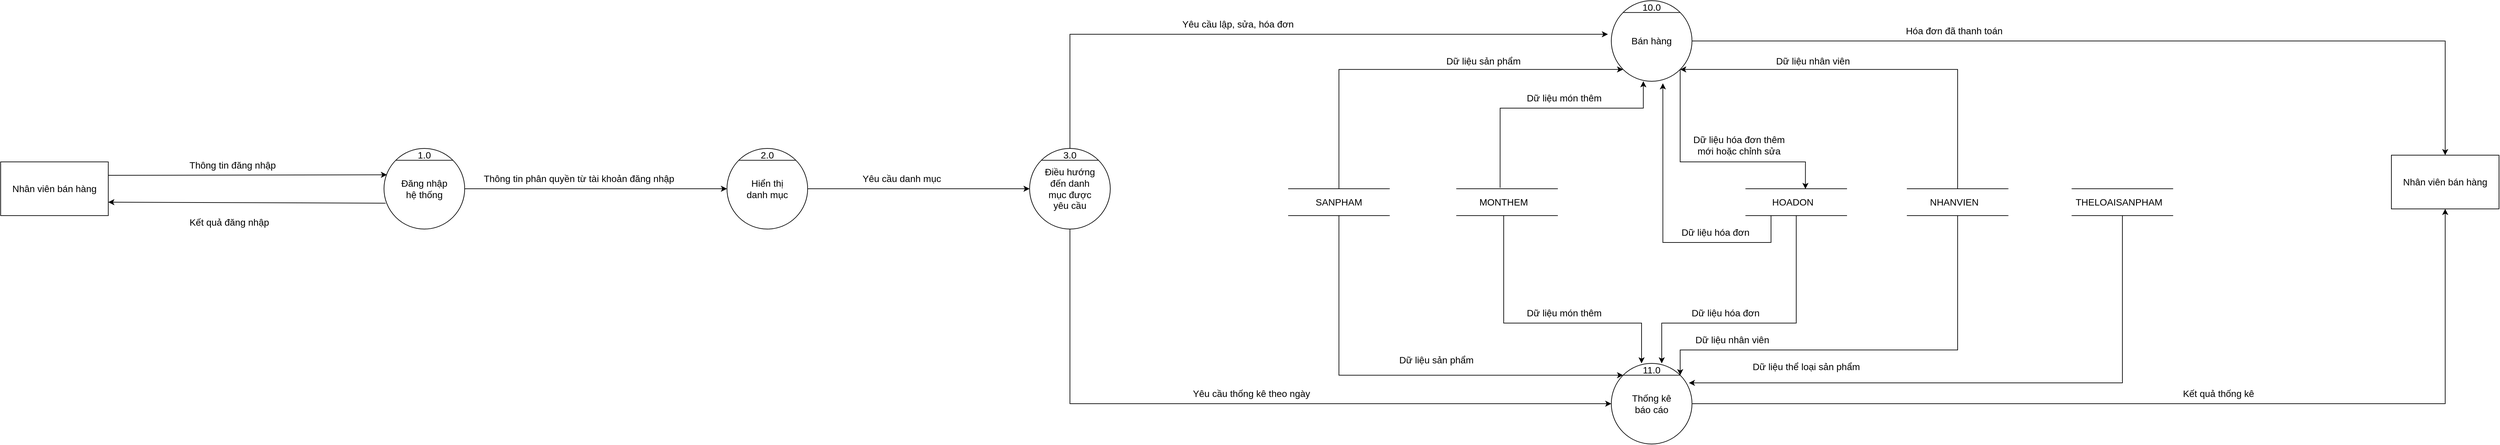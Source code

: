 <mxfile version="16.4.11" type="device"><diagram id="8fS0iw5n48mS7J7emD_R" name="Page-1"><mxGraphModel dx="4437" dy="1165" grid="1" gridSize="10" guides="1" tooltips="1" connect="1" arrows="1" fold="1" page="1" pageScale="1" pageWidth="850" pageHeight="1100" math="0" shadow="0"><root><mxCell id="0"/><mxCell id="1" parent="0"/><mxCell id="cIFubNgSG0p1JCFQkQVh-1" value="" style="rounded=0;whiteSpace=wrap;html=1;" vertex="1" parent="1"><mxGeometry x="-2360" y="410" width="160" height="80" as="geometry"/></mxCell><mxCell id="cIFubNgSG0p1JCFQkQVh-2" value="&lt;span style=&quot;font-size: 14px&quot;&gt;Nhân viên bán hàng&lt;/span&gt;" style="text;html=1;strokeColor=none;fillColor=none;align=center;verticalAlign=middle;whiteSpace=wrap;rounded=0;" vertex="1" parent="1"><mxGeometry x="-2345" y="435" width="130" height="30" as="geometry"/></mxCell><mxCell id="cIFubNgSG0p1JCFQkQVh-3" value="" style="ellipse;whiteSpace=wrap;html=1;aspect=fixed;" vertex="1" parent="1"><mxGeometry x="-1790" y="390" width="120" height="120" as="geometry"/></mxCell><mxCell id="cIFubNgSG0p1JCFQkQVh-4" value="" style="endArrow=none;html=1;rounded=0;exitX=0;exitY=0;exitDx=0;exitDy=0;entryX=1;entryY=0;entryDx=0;entryDy=0;" edge="1" parent="1" source="cIFubNgSG0p1JCFQkQVh-3" target="cIFubNgSG0p1JCFQkQVh-3"><mxGeometry width="50" height="50" relative="1" as="geometry"><mxPoint x="-1450" y="945" as="sourcePoint"/><mxPoint x="-1400" y="895" as="targetPoint"/></mxGeometry></mxCell><mxCell id="cIFubNgSG0p1JCFQkQVh-5" value="&lt;span style=&quot;font-size: 14px&quot;&gt;Đăng nhập hệ thống&lt;/span&gt;" style="text;html=1;strokeColor=none;fillColor=none;align=center;verticalAlign=middle;whiteSpace=wrap;rounded=0;" vertex="1" parent="1"><mxGeometry x="-1770" y="435" width="80" height="30" as="geometry"/></mxCell><mxCell id="cIFubNgSG0p1JCFQkQVh-6" value="1.0" style="text;html=1;strokeColor=none;fillColor=none;align=center;verticalAlign=middle;whiteSpace=wrap;rounded=0;fontSize=14;" vertex="1" parent="1"><mxGeometry x="-1745" y="390" width="30" height="20" as="geometry"/></mxCell><mxCell id="cIFubNgSG0p1JCFQkQVh-7" value="" style="ellipse;whiteSpace=wrap;html=1;aspect=fixed;" vertex="1" parent="1"><mxGeometry x="-830" y="390" width="120" height="120" as="geometry"/></mxCell><mxCell id="cIFubNgSG0p1JCFQkQVh-8" value="" style="endArrow=none;html=1;rounded=0;exitX=0;exitY=0;exitDx=0;exitDy=0;entryX=1;entryY=0;entryDx=0;entryDy=0;" edge="1" parent="1" source="cIFubNgSG0p1JCFQkQVh-7" target="cIFubNgSG0p1JCFQkQVh-7"><mxGeometry width="50" height="50" relative="1" as="geometry"><mxPoint x="-490" y="945" as="sourcePoint"/><mxPoint x="-440" y="895" as="targetPoint"/></mxGeometry></mxCell><mxCell id="cIFubNgSG0p1JCFQkQVh-9" value="&lt;span style=&quot;font-size: 14px&quot;&gt;Điều hướng đến danh mục được yêu cầu&lt;/span&gt;" style="text;html=1;strokeColor=none;fillColor=none;align=center;verticalAlign=middle;whiteSpace=wrap;rounded=0;" vertex="1" parent="1"><mxGeometry x="-810" y="435" width="80" height="30" as="geometry"/></mxCell><mxCell id="cIFubNgSG0p1JCFQkQVh-10" value="3.0" style="text;html=1;strokeColor=none;fillColor=none;align=center;verticalAlign=middle;whiteSpace=wrap;rounded=0;fontSize=14;" vertex="1" parent="1"><mxGeometry x="-785" y="390" width="30" height="20" as="geometry"/></mxCell><mxCell id="cIFubNgSG0p1JCFQkQVh-11" value="" style="endArrow=classic;html=1;rounded=0;fontSize=14;exitX=1;exitY=0.25;exitDx=0;exitDy=0;entryX=0.037;entryY=0.327;entryDx=0;entryDy=0;entryPerimeter=0;" edge="1" parent="1" source="cIFubNgSG0p1JCFQkQVh-1" target="cIFubNgSG0p1JCFQkQVh-3"><mxGeometry width="50" height="50" relative="1" as="geometry"><mxPoint x="-1530" y="640" as="sourcePoint"/><mxPoint x="-1480" y="590" as="targetPoint"/></mxGeometry></mxCell><mxCell id="cIFubNgSG0p1JCFQkQVh-12" value="" style="endArrow=classic;html=1;rounded=0;fontSize=14;exitX=0.02;exitY=0.679;exitDx=0;exitDy=0;exitPerimeter=0;" edge="1" parent="1" source="cIFubNgSG0p1JCFQkQVh-3"><mxGeometry width="50" height="50" relative="1" as="geometry"><mxPoint x="-2190" y="440" as="sourcePoint"/><mxPoint x="-2200" y="470" as="targetPoint"/></mxGeometry></mxCell><mxCell id="cIFubNgSG0p1JCFQkQVh-13" value="Thông tin đăng nhập" style="text;html=1;strokeColor=none;fillColor=none;align=center;verticalAlign=middle;whiteSpace=wrap;rounded=0;fontSize=14;" vertex="1" parent="1"><mxGeometry x="-2100" y="400" width="170" height="30" as="geometry"/></mxCell><mxCell id="cIFubNgSG0p1JCFQkQVh-14" value="Kết quả đăng nhập" style="text;html=1;strokeColor=none;fillColor=none;align=center;verticalAlign=middle;whiteSpace=wrap;rounded=0;fontSize=14;" vertex="1" parent="1"><mxGeometry x="-2110" y="485" width="180" height="30" as="geometry"/></mxCell><mxCell id="cIFubNgSG0p1JCFQkQVh-15" value="" style="endArrow=classic;html=1;rounded=0;fontSize=14;exitX=1;exitY=0.25;exitDx=0;exitDy=0;entryX=0;entryY=0.5;entryDx=0;entryDy=0;" edge="1" parent="1" target="cIFubNgSG0p1JCFQkQVh-17"><mxGeometry width="50" height="50" relative="1" as="geometry"><mxPoint x="-1670" y="450.05" as="sourcePoint"/><mxPoint x="-1320" y="449" as="targetPoint"/></mxGeometry></mxCell><mxCell id="cIFubNgSG0p1JCFQkQVh-16" value="Thông tin phân quyền từ tài khoản đăng nhập" style="text;html=1;strokeColor=none;fillColor=none;align=center;verticalAlign=middle;whiteSpace=wrap;rounded=0;fontSize=14;" vertex="1" parent="1"><mxGeometry x="-1650" y="420" width="300" height="30" as="geometry"/></mxCell><mxCell id="cIFubNgSG0p1JCFQkQVh-17" value="" style="ellipse;whiteSpace=wrap;html=1;aspect=fixed;" vertex="1" parent="1"><mxGeometry x="-1280" y="390" width="120" height="120" as="geometry"/></mxCell><mxCell id="cIFubNgSG0p1JCFQkQVh-18" value="" style="endArrow=none;html=1;rounded=0;exitX=0;exitY=0;exitDx=0;exitDy=0;entryX=1;entryY=0;entryDx=0;entryDy=0;" edge="1" parent="1" source="cIFubNgSG0p1JCFQkQVh-17" target="cIFubNgSG0p1JCFQkQVh-17"><mxGeometry width="50" height="50" relative="1" as="geometry"><mxPoint x="-940" y="945" as="sourcePoint"/><mxPoint x="-890" y="895" as="targetPoint"/></mxGeometry></mxCell><mxCell id="cIFubNgSG0p1JCFQkQVh-19" value="&lt;font style=&quot;font-size: 14px&quot;&gt;Hiển thị danh mục&lt;/font&gt;" style="text;html=1;strokeColor=none;fillColor=none;align=center;verticalAlign=middle;whiteSpace=wrap;rounded=0;" vertex="1" parent="1"><mxGeometry x="-1260" y="435" width="80" height="30" as="geometry"/></mxCell><mxCell id="cIFubNgSG0p1JCFQkQVh-20" value="2.0" style="text;html=1;strokeColor=none;fillColor=none;align=center;verticalAlign=middle;whiteSpace=wrap;rounded=0;fontSize=14;" vertex="1" parent="1"><mxGeometry x="-1235" y="390" width="30" height="20" as="geometry"/></mxCell><mxCell id="cIFubNgSG0p1JCFQkQVh-21" value="" style="endArrow=classic;html=1;rounded=0;fontSize=14;exitX=1;exitY=0.5;exitDx=0;exitDy=0;entryX=0;entryY=0.5;entryDx=0;entryDy=0;" edge="1" parent="1" source="cIFubNgSG0p1JCFQkQVh-17" target="cIFubNgSG0p1JCFQkQVh-7"><mxGeometry width="50" height="50" relative="1" as="geometry"><mxPoint x="-1290" y="320" as="sourcePoint"/><mxPoint x="-1240" y="270" as="targetPoint"/></mxGeometry></mxCell><mxCell id="cIFubNgSG0p1JCFQkQVh-22" value="Yêu cầu danh mục" style="text;html=1;strokeColor=none;fillColor=none;align=center;verticalAlign=middle;whiteSpace=wrap;rounded=0;fontSize=14;" vertex="1" parent="1"><mxGeometry x="-1170" y="420" width="300" height="30" as="geometry"/></mxCell><mxCell id="cIFubNgSG0p1JCFQkQVh-145" value="" style="ellipse;whiteSpace=wrap;html=1;aspect=fixed;" vertex="1" parent="1"><mxGeometry x="35" y="710" width="120" height="120" as="geometry"/></mxCell><mxCell id="cIFubNgSG0p1JCFQkQVh-146" value="" style="endArrow=none;html=1;rounded=0;exitX=0;exitY=0;exitDx=0;exitDy=0;entryX=1;entryY=0;entryDx=0;entryDy=0;" edge="1" parent="1" source="cIFubNgSG0p1JCFQkQVh-145" target="cIFubNgSG0p1JCFQkQVh-145"><mxGeometry width="50" height="50" relative="1" as="geometry"><mxPoint x="375" y="1265" as="sourcePoint"/><mxPoint x="425" y="1215" as="targetPoint"/></mxGeometry></mxCell><mxCell id="cIFubNgSG0p1JCFQkQVh-147" value="&lt;font style=&quot;font-size: 14px&quot;&gt;Thống kê báo cáo&lt;br&gt;&lt;/font&gt;" style="text;html=1;strokeColor=none;fillColor=none;align=center;verticalAlign=middle;whiteSpace=wrap;rounded=0;" vertex="1" parent="1"><mxGeometry x="55" y="755" width="80" height="30" as="geometry"/></mxCell><mxCell id="cIFubNgSG0p1JCFQkQVh-148" value="11.0" style="text;html=1;strokeColor=none;fillColor=none;align=center;verticalAlign=middle;whiteSpace=wrap;rounded=0;fontSize=14;" vertex="1" parent="1"><mxGeometry x="80" y="710" width="30" height="20" as="geometry"/></mxCell><mxCell id="cIFubNgSG0p1JCFQkQVh-149" value="" style="ellipse;whiteSpace=wrap;html=1;aspect=fixed;" vertex="1" parent="1"><mxGeometry x="35" y="170" width="120" height="120" as="geometry"/></mxCell><mxCell id="cIFubNgSG0p1JCFQkQVh-150" value="" style="endArrow=none;html=1;rounded=0;exitX=0;exitY=0;exitDx=0;exitDy=0;entryX=1;entryY=0;entryDx=0;entryDy=0;" edge="1" parent="1" source="cIFubNgSG0p1JCFQkQVh-149" target="cIFubNgSG0p1JCFQkQVh-149"><mxGeometry width="50" height="50" relative="1" as="geometry"><mxPoint x="375" y="725" as="sourcePoint"/><mxPoint x="425" y="675" as="targetPoint"/></mxGeometry></mxCell><mxCell id="cIFubNgSG0p1JCFQkQVh-151" value="&lt;font style=&quot;font-size: 14px&quot;&gt;Bán hàng&lt;/font&gt;" style="text;html=1;strokeColor=none;fillColor=none;align=center;verticalAlign=middle;whiteSpace=wrap;rounded=0;" vertex="1" parent="1"><mxGeometry x="55" y="215" width="80" height="30" as="geometry"/></mxCell><mxCell id="cIFubNgSG0p1JCFQkQVh-152" value="10.0" style="text;html=1;strokeColor=none;fillColor=none;align=center;verticalAlign=middle;whiteSpace=wrap;rounded=0;fontSize=14;" vertex="1" parent="1"><mxGeometry x="80" y="170" width="30" height="20" as="geometry"/></mxCell><mxCell id="cIFubNgSG0p1JCFQkQVh-153" value="Yêu cầu lập, sửa, hóa đơn" style="text;html=1;strokeColor=none;fillColor=none;align=center;verticalAlign=middle;whiteSpace=wrap;rounded=0;fontSize=14;" vertex="1" parent="1"><mxGeometry x="-670" y="190" width="300" height="30" as="geometry"/></mxCell><mxCell id="cIFubNgSG0p1JCFQkQVh-154" value="Yêu cầu thống kê theo ngày" style="text;html=1;strokeColor=none;fillColor=none;align=center;verticalAlign=middle;whiteSpace=wrap;rounded=0;fontSize=14;" vertex="1" parent="1"><mxGeometry x="-650" y="740" width="300" height="30" as="geometry"/></mxCell><mxCell id="cIFubNgSG0p1JCFQkQVh-155" value="" style="shape=partialRectangle;whiteSpace=wrap;html=1;left=0;right=0;fillColor=none;fontSize=14;" vertex="1" parent="1"><mxGeometry x="720" y="450" width="150" height="40" as="geometry"/></mxCell><mxCell id="cIFubNgSG0p1JCFQkQVh-156" value="THELOAISANPHAM" style="text;html=1;strokeColor=none;fillColor=none;align=center;verticalAlign=middle;whiteSpace=wrap;rounded=0;fontSize=14;" vertex="1" parent="1"><mxGeometry x="760" y="455" width="60" height="30" as="geometry"/></mxCell><mxCell id="cIFubNgSG0p1JCFQkQVh-157" value="" style="shape=partialRectangle;whiteSpace=wrap;html=1;left=0;right=0;fillColor=none;fontSize=14;" vertex="1" parent="1"><mxGeometry x="-445" y="450.0" width="150" height="40" as="geometry"/></mxCell><mxCell id="cIFubNgSG0p1JCFQkQVh-158" value="SANPHAM" style="text;html=1;strokeColor=none;fillColor=none;align=center;verticalAlign=middle;whiteSpace=wrap;rounded=0;fontSize=14;" vertex="1" parent="1"><mxGeometry x="-400" y="455.0" width="60" height="30" as="geometry"/></mxCell><mxCell id="cIFubNgSG0p1JCFQkQVh-159" value="" style="shape=partialRectangle;whiteSpace=wrap;html=1;left=0;right=0;fillColor=none;fontSize=14;" vertex="1" parent="1"><mxGeometry x="-195" y="450" width="150" height="40" as="geometry"/></mxCell><mxCell id="cIFubNgSG0p1JCFQkQVh-160" value="MONTHEM" style="text;html=1;strokeColor=none;fillColor=none;align=center;verticalAlign=middle;whiteSpace=wrap;rounded=0;fontSize=14;" vertex="1" parent="1"><mxGeometry x="-155" y="455" width="60" height="30" as="geometry"/></mxCell><mxCell id="cIFubNgSG0p1JCFQkQVh-161" value="" style="shape=partialRectangle;whiteSpace=wrap;html=1;left=0;right=0;fillColor=none;fontSize=14;" vertex="1" parent="1"><mxGeometry x="475" y="450" width="150" height="40" as="geometry"/></mxCell><mxCell id="cIFubNgSG0p1JCFQkQVh-162" value="NHANVIEN" style="text;html=1;strokeColor=none;fillColor=none;align=center;verticalAlign=middle;whiteSpace=wrap;rounded=0;fontSize=14;" vertex="1" parent="1"><mxGeometry x="515" y="455" width="60" height="30" as="geometry"/></mxCell><mxCell id="cIFubNgSG0p1JCFQkQVh-163" value="" style="shape=partialRectangle;whiteSpace=wrap;html=1;left=0;right=0;fillColor=none;fontSize=14;" vertex="1" parent="1"><mxGeometry x="235" y="450" width="150" height="40" as="geometry"/></mxCell><mxCell id="cIFubNgSG0p1JCFQkQVh-164" value="HOADON" style="text;html=1;strokeColor=none;fillColor=none;align=center;verticalAlign=middle;whiteSpace=wrap;rounded=0;fontSize=14;" vertex="1" parent="1"><mxGeometry x="275" y="455" width="60" height="30" as="geometry"/></mxCell><mxCell id="cIFubNgSG0p1JCFQkQVh-165" value="" style="edgeStyle=segmentEdgeStyle;endArrow=classic;html=1;rounded=0;fontSize=14;exitX=0.5;exitY=0;exitDx=0;exitDy=0;entryX=0;entryY=1;entryDx=0;entryDy=0;" edge="1" parent="1" source="cIFubNgSG0p1JCFQkQVh-157" target="cIFubNgSG0p1JCFQkQVh-149"><mxGeometry width="50" height="50" relative="1" as="geometry"><mxPoint x="-235" y="560" as="sourcePoint"/><mxPoint x="-185" y="510" as="targetPoint"/><Array as="points"><mxPoint x="-370" y="272"/></Array></mxGeometry></mxCell><mxCell id="cIFubNgSG0p1JCFQkQVh-166" value="Dữ liệu sản phẩm" style="text;html=1;strokeColor=none;fillColor=none;align=center;verticalAlign=middle;whiteSpace=wrap;rounded=0;fontSize=14;" vertex="1" parent="1"><mxGeometry x="-245" y="245" width="180" height="30" as="geometry"/></mxCell><mxCell id="cIFubNgSG0p1JCFQkQVh-167" value="" style="edgeStyle=segmentEdgeStyle;endArrow=classic;html=1;rounded=0;fontSize=14;exitX=0.431;exitY=-0.035;exitDx=0;exitDy=0;exitPerimeter=0;entryX=0.397;entryY=0.999;entryDx=0;entryDy=0;entryPerimeter=0;" edge="1" parent="1" source="cIFubNgSG0p1JCFQkQVh-159" target="cIFubNgSG0p1JCFQkQVh-149"><mxGeometry width="50" height="50" relative="1" as="geometry"><mxPoint x="-235" y="350" as="sourcePoint"/><mxPoint x="-185" y="300" as="targetPoint"/><Array as="points"><mxPoint x="-130" y="330"/><mxPoint x="83" y="330"/></Array></mxGeometry></mxCell><mxCell id="cIFubNgSG0p1JCFQkQVh-168" value="Dữ liệu món thêm" style="text;html=1;strokeColor=none;fillColor=none;align=center;verticalAlign=middle;whiteSpace=wrap;rounded=0;fontSize=14;" vertex="1" parent="1"><mxGeometry x="-125" y="300" width="180" height="30" as="geometry"/></mxCell><mxCell id="cIFubNgSG0p1JCFQkQVh-169" value="" style="edgeStyle=elbowEdgeStyle;elbow=horizontal;endArrow=classic;html=1;rounded=0;fontSize=14;exitX=0.5;exitY=1;exitDx=0;exitDy=0;entryX=0;entryY=0;entryDx=0;entryDy=0;" edge="1" parent="1" source="cIFubNgSG0p1JCFQkQVh-157" target="cIFubNgSG0p1JCFQkQVh-145"><mxGeometry width="50" height="50" relative="1" as="geometry"><mxPoint x="-65" y="680" as="sourcePoint"/><mxPoint x="-15" y="630" as="targetPoint"/><Array as="points"><mxPoint x="-370" y="640"/></Array></mxGeometry></mxCell><mxCell id="cIFubNgSG0p1JCFQkQVh-170" value="Dữ liệu sản phẩm" style="text;html=1;strokeColor=none;fillColor=none;align=center;verticalAlign=middle;whiteSpace=wrap;rounded=0;fontSize=14;" vertex="1" parent="1"><mxGeometry x="-315" y="690" width="180" height="30" as="geometry"/></mxCell><mxCell id="cIFubNgSG0p1JCFQkQVh-171" value="" style="edgeStyle=segmentEdgeStyle;endArrow=classic;html=1;rounded=0;fontSize=14;exitX=0.5;exitY=1;exitDx=0;exitDy=0;entryX=0;entryY=0;entryDx=0;entryDy=0;" edge="1" parent="1" source="cIFubNgSG0p1JCFQkQVh-159" target="cIFubNgSG0p1JCFQkQVh-148"><mxGeometry width="50" height="50" relative="1" as="geometry"><mxPoint x="-65" y="530" as="sourcePoint"/><mxPoint x="-15" y="480" as="targetPoint"/><Array as="points"><mxPoint x="-125" y="490"/><mxPoint x="-125" y="650"/><mxPoint x="80" y="650"/></Array></mxGeometry></mxCell><mxCell id="cIFubNgSG0p1JCFQkQVh-172" value="Dữ liệu món thêm" style="text;html=1;strokeColor=none;fillColor=none;align=center;verticalAlign=middle;whiteSpace=wrap;rounded=0;fontSize=14;" vertex="1" parent="1"><mxGeometry x="-125" y="620" width="180" height="30" as="geometry"/></mxCell><mxCell id="cIFubNgSG0p1JCFQkQVh-173" value="" style="edgeStyle=segmentEdgeStyle;endArrow=classic;html=1;rounded=0;fontSize=14;exitX=0.5;exitY=1;exitDx=0;exitDy=0;entryX=1;entryY=0;entryDx=0;entryDy=0;" edge="1" parent="1" source="cIFubNgSG0p1JCFQkQVh-163" target="cIFubNgSG0p1JCFQkQVh-148"><mxGeometry width="50" height="50" relative="1" as="geometry"><mxPoint x="-65" y="380" as="sourcePoint"/><mxPoint x="-15" y="330" as="targetPoint"/><Array as="points"><mxPoint x="310" y="650"/><mxPoint x="110" y="650"/></Array></mxGeometry></mxCell><mxCell id="cIFubNgSG0p1JCFQkQVh-174" value="Dữ liệu hóa đơn" style="text;html=1;strokeColor=none;fillColor=none;align=center;verticalAlign=middle;whiteSpace=wrap;rounded=0;fontSize=14;" vertex="1" parent="1"><mxGeometry x="125" y="620" width="160" height="30" as="geometry"/></mxCell><mxCell id="cIFubNgSG0p1JCFQkQVh-175" value="" style="edgeStyle=segmentEdgeStyle;endArrow=classic;html=1;rounded=0;fontSize=14;exitX=0.5;exitY=1;exitDx=0;exitDy=0;entryX=0.961;entryY=0.242;entryDx=0;entryDy=0;entryPerimeter=0;" edge="1" parent="1" source="cIFubNgSG0p1JCFQkQVh-155" target="cIFubNgSG0p1JCFQkQVh-145"><mxGeometry width="50" height="50" relative="1" as="geometry"><mxPoint x="445" y="820" as="sourcePoint"/><mxPoint x="-15" y="700" as="targetPoint"/><Array as="points"><mxPoint x="795" y="739"/></Array></mxGeometry></mxCell><mxCell id="cIFubNgSG0p1JCFQkQVh-176" value="" style="edgeStyle=segmentEdgeStyle;endArrow=classic;html=1;rounded=0;fontSize=14;exitX=0.5;exitY=1;exitDx=0;exitDy=0;entryX=1;entryY=0;entryDx=0;entryDy=0;" edge="1" parent="1" source="cIFubNgSG0p1JCFQkQVh-161" target="cIFubNgSG0p1JCFQkQVh-145"><mxGeometry width="50" height="50" relative="1" as="geometry"><mxPoint x="75" y="440" as="sourcePoint"/><mxPoint x="125" y="390" as="targetPoint"/><Array as="points"><mxPoint x="550" y="690"/><mxPoint x="137" y="690"/></Array></mxGeometry></mxCell><mxCell id="cIFubNgSG0p1JCFQkQVh-177" value="Dữ liệu nhân viên" style="text;html=1;strokeColor=none;fillColor=none;align=center;verticalAlign=middle;whiteSpace=wrap;rounded=0;fontSize=14;" vertex="1" parent="1"><mxGeometry x="125" y="660" width="180" height="30" as="geometry"/></mxCell><mxCell id="cIFubNgSG0p1JCFQkQVh-178" value="Dữ liệu thể loại sản phẩm" style="text;html=1;strokeColor=none;fillColor=none;align=center;verticalAlign=middle;whiteSpace=wrap;rounded=0;fontSize=14;" vertex="1" parent="1"><mxGeometry x="235" y="700" width="180" height="30" as="geometry"/></mxCell><mxCell id="cIFubNgSG0p1JCFQkQVh-179" value="Kết quả thống kê" style="text;html=1;strokeColor=none;fillColor=none;align=center;verticalAlign=middle;whiteSpace=wrap;rounded=0;fontSize=14;" vertex="1" parent="1"><mxGeometry x="848.47" y="740" width="180" height="30" as="geometry"/></mxCell><mxCell id="cIFubNgSG0p1JCFQkQVh-180" value="" style="edgeStyle=segmentEdgeStyle;endArrow=classic;html=1;rounded=0;fontSize=14;entryX=0.591;entryY=0.008;entryDx=0;entryDy=0;entryPerimeter=0;exitX=1;exitY=1;exitDx=0;exitDy=0;" edge="1" parent="1" source="cIFubNgSG0p1JCFQkQVh-149" target="cIFubNgSG0p1JCFQkQVh-163"><mxGeometry width="50" height="50" relative="1" as="geometry"><mxPoint x="75" y="240" as="sourcePoint"/><mxPoint x="125" y="190" as="targetPoint"/><Array as="points"><mxPoint x="137" y="410"/><mxPoint x="324" y="410"/></Array></mxGeometry></mxCell><mxCell id="cIFubNgSG0p1JCFQkQVh-181" value="Dữ liệu hóa đơn thêm mới hoặc chỉnh sửa" style="text;html=1;strokeColor=none;fillColor=none;align=center;verticalAlign=middle;whiteSpace=wrap;rounded=0;fontSize=14;" vertex="1" parent="1"><mxGeometry x="145" y="370" width="160" height="30" as="geometry"/></mxCell><mxCell id="cIFubNgSG0p1JCFQkQVh-182" value="" style="edgeStyle=segmentEdgeStyle;endArrow=classic;html=1;rounded=0;fontSize=14;exitX=0.25;exitY=1;exitDx=0;exitDy=0;entryX=0.639;entryY=1.025;entryDx=0;entryDy=0;entryPerimeter=0;" edge="1" parent="1" source="cIFubNgSG0p1JCFQkQVh-163" target="cIFubNgSG0p1JCFQkQVh-149"><mxGeometry width="50" height="50" relative="1" as="geometry"><mxPoint x="75" y="60" as="sourcePoint"/><mxPoint x="125" y="10" as="targetPoint"/><Array as="points"><mxPoint x="273" y="530"/><mxPoint x="112" y="530"/></Array></mxGeometry></mxCell><mxCell id="cIFubNgSG0p1JCFQkQVh-183" value="Dữ liệu hóa đơn" style="text;html=1;strokeColor=none;fillColor=none;align=center;verticalAlign=middle;whiteSpace=wrap;rounded=0;fontSize=14;" vertex="1" parent="1"><mxGeometry x="110" y="500" width="160" height="30" as="geometry"/></mxCell><mxCell id="cIFubNgSG0p1JCFQkQVh-184" value="Hóa đơn đã thanh toán" style="text;html=1;strokeColor=none;fillColor=none;align=center;verticalAlign=middle;whiteSpace=wrap;rounded=0;fontSize=14;" vertex="1" parent="1"><mxGeometry x="395" y="200" width="300" height="30" as="geometry"/></mxCell><mxCell id="cIFubNgSG0p1JCFQkQVh-185" value="" style="edgeStyle=segmentEdgeStyle;endArrow=classic;html=1;rounded=0;fontSize=14;exitX=0.5;exitY=0;exitDx=0;exitDy=0;entryX=1;entryY=1;entryDx=0;entryDy=0;" edge="1" parent="1" source="cIFubNgSG0p1JCFQkQVh-161" target="cIFubNgSG0p1JCFQkQVh-149"><mxGeometry width="50" height="50" relative="1" as="geometry"><mxPoint x="245" y="290" as="sourcePoint"/><mxPoint x="295" y="240" as="targetPoint"/><Array as="points"><mxPoint x="550" y="272"/></Array></mxGeometry></mxCell><mxCell id="cIFubNgSG0p1JCFQkQVh-186" value="" style="edgeStyle=segmentEdgeStyle;endArrow=classic;html=1;rounded=0;exitX=0.5;exitY=0;exitDx=0;exitDy=0;" edge="1" parent="1" source="cIFubNgSG0p1JCFQkQVh-10"><mxGeometry width="50" height="50" relative="1" as="geometry"><mxPoint x="-270" y="410" as="sourcePoint"/><mxPoint x="30" y="220" as="targetPoint"/><Array as="points"><mxPoint x="-770" y="220"/></Array></mxGeometry></mxCell><mxCell id="cIFubNgSG0p1JCFQkQVh-188" value="" style="rounded=0;whiteSpace=wrap;html=1;" vertex="1" parent="1"><mxGeometry x="1195" y="400" width="160" height="80" as="geometry"/></mxCell><mxCell id="cIFubNgSG0p1JCFQkQVh-189" value="&lt;span style=&quot;font-size: 14px&quot;&gt;Nhân viên bán hàng&lt;/span&gt;" style="text;html=1;strokeColor=none;fillColor=none;align=center;verticalAlign=middle;whiteSpace=wrap;rounded=0;" vertex="1" parent="1"><mxGeometry x="1210" y="425" width="130" height="30" as="geometry"/></mxCell><mxCell id="cIFubNgSG0p1JCFQkQVh-190" value="" style="edgeStyle=segmentEdgeStyle;endArrow=classic;html=1;rounded=0;exitX=0.5;exitY=1;exitDx=0;exitDy=0;entryX=0;entryY=0.5;entryDx=0;entryDy=0;" edge="1" parent="1" source="cIFubNgSG0p1JCFQkQVh-7" target="cIFubNgSG0p1JCFQkQVh-145"><mxGeometry width="50" height="50" relative="1" as="geometry"><mxPoint x="-370" y="320" as="sourcePoint"/><mxPoint x="-320" y="270" as="targetPoint"/><Array as="points"><mxPoint x="-770" y="770"/></Array></mxGeometry></mxCell><mxCell id="cIFubNgSG0p1JCFQkQVh-191" value="" style="edgeStyle=segmentEdgeStyle;endArrow=classic;html=1;rounded=0;exitX=1;exitY=0.5;exitDx=0;exitDy=0;entryX=0.5;entryY=1;entryDx=0;entryDy=0;" edge="1" parent="1" source="cIFubNgSG0p1JCFQkQVh-145" target="cIFubNgSG0p1JCFQkQVh-188"><mxGeometry width="50" height="50" relative="1" as="geometry"><mxPoint x="210" y="440" as="sourcePoint"/><mxPoint x="260" y="390" as="targetPoint"/></mxGeometry></mxCell><mxCell id="cIFubNgSG0p1JCFQkQVh-192" value="" style="edgeStyle=segmentEdgeStyle;endArrow=classic;html=1;rounded=0;exitX=1;exitY=0.5;exitDx=0;exitDy=0;entryX=0.5;entryY=0;entryDx=0;entryDy=0;" edge="1" parent="1" source="cIFubNgSG0p1JCFQkQVh-149" target="cIFubNgSG0p1JCFQkQVh-188"><mxGeometry width="50" height="50" relative="1" as="geometry"><mxPoint x="-640" y="440" as="sourcePoint"/><mxPoint x="-590" y="390" as="targetPoint"/></mxGeometry></mxCell><mxCell id="cIFubNgSG0p1JCFQkQVh-193" value="Dữ liệu nhân viên" style="text;html=1;strokeColor=none;fillColor=none;align=center;verticalAlign=middle;whiteSpace=wrap;rounded=0;fontSize=14;" vertex="1" parent="1"><mxGeometry x="255" y="245" width="160" height="30" as="geometry"/></mxCell></root></mxGraphModel></diagram></mxfile>